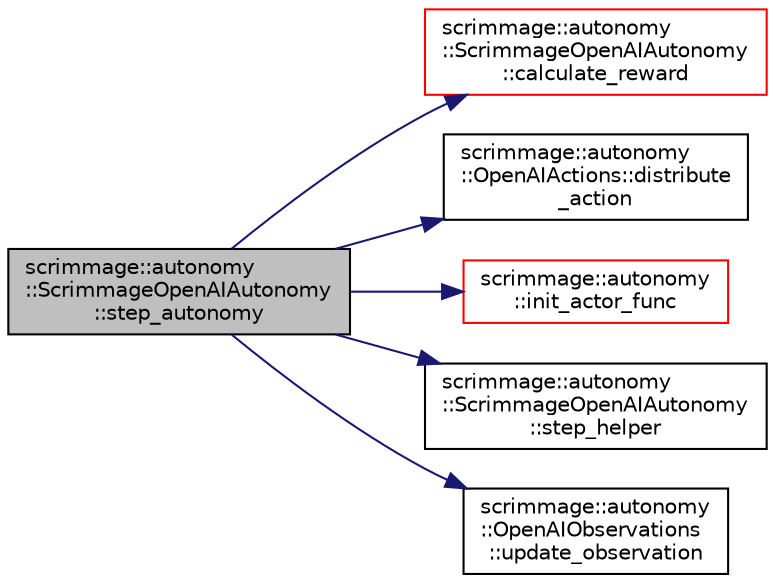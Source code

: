 digraph "scrimmage::autonomy::ScrimmageOpenAIAutonomy::step_autonomy"
{
 // LATEX_PDF_SIZE
  edge [fontname="Helvetica",fontsize="10",labelfontname="Helvetica",labelfontsize="10"];
  node [fontname="Helvetica",fontsize="10",shape=record];
  rankdir="LR";
  Node1 [label="scrimmage::autonomy\l::ScrimmageOpenAIAutonomy\l::step_autonomy",height=0.2,width=0.4,color="black", fillcolor="grey75", style="filled", fontcolor="black",tooltip=" "];
  Node1 -> Node2 [color="midnightblue",fontsize="10",style="solid",fontname="Helvetica"];
  Node2 [label="scrimmage::autonomy\l::ScrimmageOpenAIAutonomy\l::calculate_reward",height=0.2,width=0.4,color="red", fillcolor="white", style="filled",URL="$classscrimmage_1_1autonomy_1_1ScrimmageOpenAIAutonomy.html#a206df1a66cf0b1290261019009b2bc78",tooltip=" "];
  Node1 -> Node4 [color="midnightblue",fontsize="10",style="solid",fontname="Helvetica"];
  Node4 [label="scrimmage::autonomy\l::OpenAIActions::distribute\l_action",height=0.2,width=0.4,color="black", fillcolor="white", style="filled",URL="$classscrimmage_1_1autonomy_1_1OpenAIActions.html#a16570470df4f0442dddb120fc17d774c",tooltip=" "];
  Node1 -> Node5 [color="midnightblue",fontsize="10",style="solid",fontname="Helvetica"];
  Node5 [label="scrimmage::autonomy\l::init_actor_func",height=0.2,width=0.4,color="red", fillcolor="white", style="filled",URL="$namespacescrimmage_1_1autonomy.html#abfb21d8be2f6cfbb29b468c2755a512d",tooltip=" "];
  Node1 -> Node17 [color="midnightblue",fontsize="10",style="solid",fontname="Helvetica"];
  Node17 [label="scrimmage::autonomy\l::ScrimmageOpenAIAutonomy\l::step_helper",height=0.2,width=0.4,color="black", fillcolor="white", style="filled",URL="$classscrimmage_1_1autonomy_1_1ScrimmageOpenAIAutonomy.html#ace53ec3cc8a1b5d577a3e379c58a5534",tooltip=" "];
  Node1 -> Node18 [color="midnightblue",fontsize="10",style="solid",fontname="Helvetica"];
  Node18 [label="scrimmage::autonomy\l::OpenAIObservations\l::update_observation",height=0.2,width=0.4,color="black", fillcolor="white", style="filled",URL="$classscrimmage_1_1autonomy_1_1OpenAIObservations.html#a45c7a47fd44d86793a4b55ab41399e4f",tooltip=" "];
}
